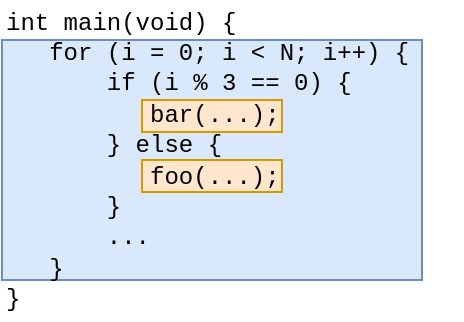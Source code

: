 <mxfile version="12.2.2" type="device" pages="1"><diagram id="2pvfnf6CwlofvAyp4xP2" name="Page-1"><mxGraphModel dx="1408" dy="811" grid="1" gridSize="10" guides="1" tooltips="1" connect="1" arrows="1" fold="1" page="1" pageScale="1" pageWidth="827" pageHeight="1169" math="0" shadow="0"><root><mxCell id="0"/><mxCell id="1" parent="0"/><mxCell id="1BfRx9qRJ_pjt3IWGIwQ-2" value="" style="rounded=0;whiteSpace=wrap;html=1;fillColor=#dae8fc;strokeColor=#6c8ebf;" vertex="1" parent="1"><mxGeometry x="100" y="150" width="210" height="120" as="geometry"/></mxCell><mxCell id="1BfRx9qRJ_pjt3IWGIwQ-3" value="" style="rounded=0;whiteSpace=wrap;html=1;fillColor=#ffe6cc;strokeColor=#d79b00;" vertex="1" parent="1"><mxGeometry x="170" y="210" width="70" height="16" as="geometry"/></mxCell><mxCell id="1BfRx9qRJ_pjt3IWGIwQ-4" value="" style="rounded=0;whiteSpace=wrap;html=1;fillColor=#ffe6cc;strokeColor=#d79b00;" vertex="1" parent="1"><mxGeometry x="170" y="180" width="70" height="16" as="geometry"/></mxCell><mxCell id="1BfRx9qRJ_pjt3IWGIwQ-1" value="&lt;font face=&quot;Courier New&quot;&gt;int main(void) {&lt;br&gt;&amp;nbsp; &amp;nbsp;for (i = 0; i &amp;lt; N; i++) {&lt;br&gt;&amp;nbsp; &amp;nbsp; &amp;nbsp; &amp;nbsp;if (i % 3 == 0) {&lt;br&gt;&amp;nbsp; &amp;nbsp; &amp;nbsp; &amp;nbsp; &amp;nbsp; bar(...);&lt;br&gt;&amp;nbsp; &amp;nbsp; &amp;nbsp; &amp;nbsp;} else {&lt;br&gt;&amp;nbsp; &amp;nbsp; &amp;nbsp; &amp;nbsp; &amp;nbsp; foo(...);&lt;br&gt;&amp;nbsp; &amp;nbsp; &amp;nbsp; &amp;nbsp;}&lt;br&gt;&amp;nbsp; &amp;nbsp; &amp;nbsp; &amp;nbsp;...&lt;br&gt;&amp;nbsp; &amp;nbsp;}&lt;br&gt;}&lt;/font&gt;" style="text;html=1;strokeColor=none;fillColor=none;align=left;verticalAlign=middle;whiteSpace=wrap;rounded=0;" vertex="1" parent="1"><mxGeometry x="100" y="130" width="230" height="160" as="geometry"/></mxCell></root></mxGraphModel></diagram></mxfile>